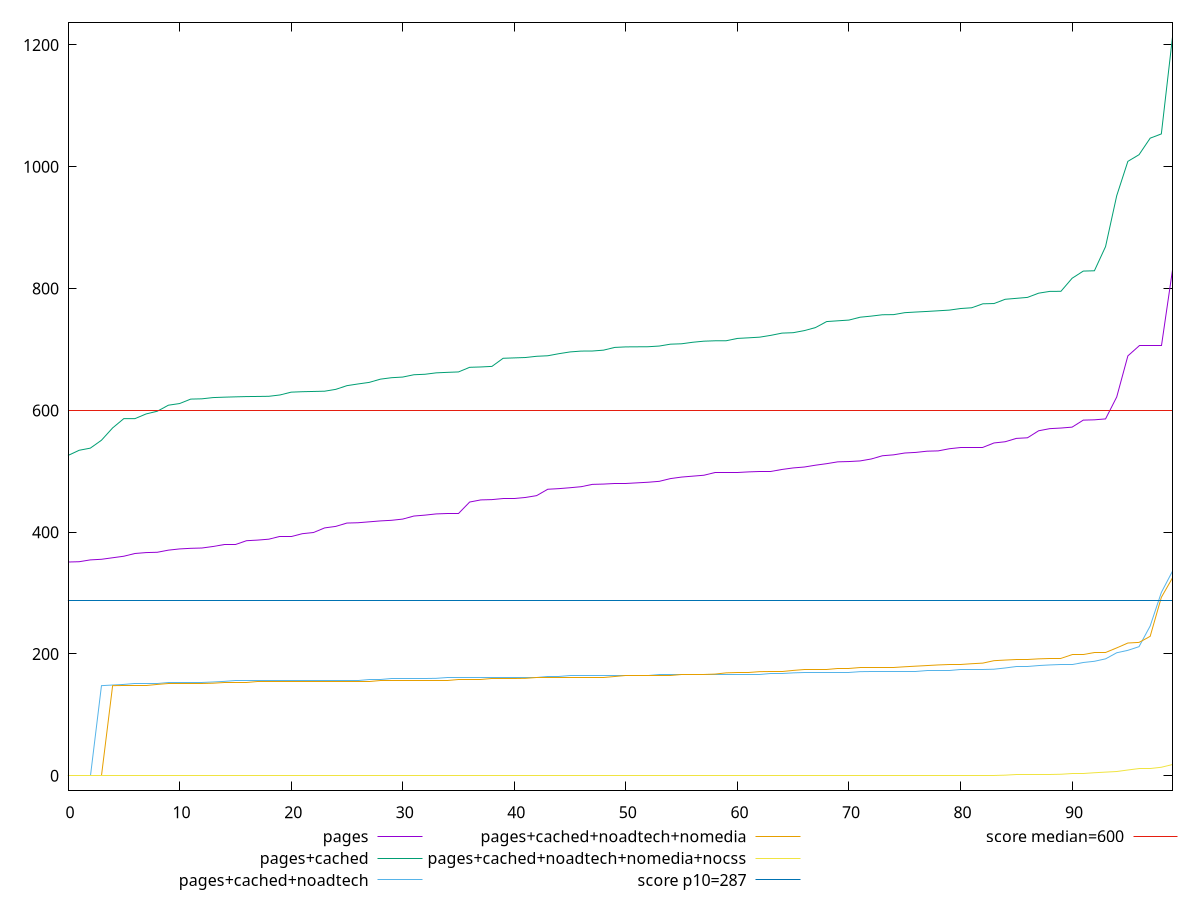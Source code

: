 reset

$pages <<EOF
0 351
1 351.5
2 354.5
3 355.5
4 358
5 360.5
6 365.0000000000009
7 366.50000000000273
8 367
9 370.5
10 372.5
11 373.5000000000009
12 374.0000000000009
13 376.5
14 380.4999999999991
15 380.5
16 386
17 387
18 388.5
19 392.5
20 392.5
21 397.5000000000009
22 399.44900000000075
23 407
24 409.4999999999991
25 415
26 415.4999999999991
27 417.0000000000018
28 418.5000000000018
29 419.5
30 421.5
31 426.5
32 428.0000000000009
33 430
34 431
35 431.0000000000009
36 449.5
37 453
38 453.5
39 455.99999999999955
40 456
41 457
42 460
43 470.50000000000045
44 471.5
45 473
46 474.6935000000001
47 478.5
48 479.0000000000009
49 479.5
50 479.5
51 481
52 482
53 483.5
54 488
55 490.5
56 492
57 493.4999999999991
58 498
59 498.4999999999991
60 498.4999999999991
61 499
62 499.4999999999991
63 499.5
64 503
65 505.5
66 507
67 510
68 512.4999999999991
69 515.5000000000009
70 515.9999999999995
71 517
72 520.1934999999999
73 525.5
74 527
75 530
76 531
77 533.0000000000009
78 533.5
79 537
80 539
81 539.4999999999991
82 539.5
83 546.5000000000009
84 548.5000000000009
85 554.0000000000009
86 555
87 566.4999999999991
88 570
89 571
90 572.5
91 584
92 584.5
93 585.9999999999982
94 622
95 689.4999999999991
96 706.9999999999991
97 706.9999999999995
98 706.9999999999995
99 830.5
EOF

$pagesCached <<EOF
0 526
1 534.5
2 538.0000000000009
3 551
4 571.219000000001
5 586.4460000000008
6 586.4789999999994
7 594.1460000000006
8 598.6120000000001
9 608.5139999999983
10 611.2249999999995
11 618.5349999999999
12 618.9770000000008
13 621.0190000000002
14 621.692
15 622.215000000001
16 622.6849999999995
17 622.866
18 623.1310000000003
19 625.3169999999991
20 629.9249999999975
21 630.6609999999991
22 631.0800000000008
23 631.4999999999991
24 634.5240000000003
25 640.5910000000013
26 643.3990000000003
27 645.9679999999998
28 651.2669999999989
29 653.6589999999997
30 654.7210000000005
31 658.5059999999994
32 659.3119999999999
33 661.6290000000008
34 662.4530000000004
35 663.1370000000006
36 670.7305000000015
37 671.299
38 672.2470000000012
39 685.5514999999996
40 686.1959999999981
41 686.7989999999991
42 688.8205000000007
43 689.6899999999996
44 693.089500000001
45 695.9809999999998
46 697.3720000000021
47 697.480999999997
48 698.9110000000001
49 703.3840000000009
50 704.2530000000006
51 704.3855000000003
52 704.5170000000016
53 705.6504999999979
54 708.723
55 709.3610000000017
56 711.8639999999996
57 713.6485000000002
58 714.2759999999998
59 714.366
60 718.1524999999992
61 719.1485000000011
62 720.2399999999998
63 723.2154999999993
64 726.8845000000001
65 727.5739999999996
66 731
67 736
68 745.8469999999998
69 747.0859999999993
70 748.2940000000008
71 752.9950000000008
72 754.8050000000003
73 757.0244999999986
74 757.2484999999997
75 760.451
76 761.5
77 762.4589999999989
78 763.5490000000009
79 764.6594999999998
80 767.2330000000011
81 768.5135
82 775.0049999999992
83 775.4375
84 782.424
85 783.973
86 785.5269999999991
87 792.4560000000001
88 795.3885
89 795.5319999999992
90 816.9324999999999
91 828.7320000000018
92 829.2385000000013
93 868.9379999999992
94 952.5
95 1008.9570000000003
96 1019.8379999999988
97 1047
98 1053.9704999999994
99 1213
EOF

$pagesCachedNoadtech <<EOF
0 0
1 0
2 0
3 148
4 149
5 150
6 151
7 151
8 151.00000000000023
9 152.99999999999955
10 152.99999999999977
11 153
12 153
13 153.99999999999977
14 155
15 155.99999999999977
16 156
17 156
18 156
19 156
20 156
21 156.00000000000023
22 156.99999999999955
23 156.99999999999955
24 156.99999999999977
25 156.99999999999977
26 157
27 157.99999999999977
28 157.99999999999977
29 158.99999999999955
30 159
31 159
32 159
33 160
34 161
35 161.00000000000023
36 162
37 162
38 162
39 162
40 162
41 162
42 162
43 162.99999999999955
44 163
45 164
46 164.00000000000023
47 164.99999999999977
48 165
49 165
50 165
51 165
52 165
53 165.99999999999955
54 165.99999999999977
55 166.99999999999977
56 167
57 167
58 167
59 167
60 167
61 167.00000000000023
62 167.00000000000023
63 167.99999999999977
64 168
65 169
66 169.99999999999955
67 169.99999999999955
68 170
69 170
70 170
71 171
72 171.99999999999955
73 171.99999999999977
74 172
75 172
76 172
77 172.99999999999977
78 172.99999999999977
79 173.00000000000023
80 173.99999999999977
81 174
82 174
83 175
84 177
85 178.99999999999955
86 178.99999999999977
87 181.00000000000023
88 182.00000000000023
89 182.99999999999977
90 183
91 186.00000000000023
92 188
93 192
94 202
95 206
96 211.99999999999977
97 245.99999999999977
98 300.9999999999993
99 336
EOF

$pagesCachedNoadtechNomedia <<EOF
0 0
1 0
2 0
3 0
4 148
5 148.99999999999977
6 149
7 149.00000000000023
8 150
9 150.99999999999977
10 150.99999999999977
11 151
12 151
13 152
14 153
15 153
16 153
17 154
18 154
19 154
20 154
21 154.99999999999955
22 154.99999999999977
23 154.99999999999977
24 154.99999999999977
25 155
26 155
27 155
28 155.99999999999977
29 155.99999999999977
30 156.00000000000023
31 156.99999999999977
32 157
33 157.00000000000023
34 157.00000000000045
35 157.99999999999955
36 157.99999999999977
37 158
38 158.99999999999977
39 159
40 159
41 159.99999999999955
42 160.99999999999977
43 161
44 161
45 161
46 161
47 161.99999999999955
48 162
49 162.99999999999977
50 163.99999999999955
51 164
52 164.00000000000023
53 165
54 165
55 165.99999999999977
56 165.99999999999977
57 166
58 167
59 169
60 169.99999999999977
61 170
62 170.99999999999955
63 172
64 172.00000000000023
65 173
66 174.99999999999955
67 175
68 175
69 176
70 176
71 176.99999999999955
72 177
73 177.99999999999977
74 178
75 178.99999999999977
76 180.00000000000023
77 180.99999999999977
78 182.00000000000023
79 182.99999999999977
80 183
81 183.99999999999955
82 184.99999999999977
83 189
84 190
85 190.99999999999977
86 191.00000000000023
87 192
88 193
89 193
90 199
91 199
92 202
93 202
94 210
95 218
96 219
97 229
98 293.00000000000045
99 325
EOF

$pagesCachedNoadtechNomediaNocss <<EOF
0 0
1 0
2 0
3 0
4 0
5 0
6 0
7 0
8 0
9 0
10 0
11 0
12 0
13 0
14 0
15 0
16 0
17 0
18 0
19 0
20 0
21 0
22 0
23 0
24 0
25 0
26 0
27 0
28 0
29 0
30 0
31 0
32 0
33 0
34 0
35 0
36 0
37 0
38 0
39 0
40 0
41 0
42 0
43 0
44 0
45 0
46 0
47 0
48 0
49 0
50 0
51 0
52 0
53 0
54 0
55 0
56 0
57 0
58 0
59 0
60 0
61 0
62 0
63 0
64 0
65 0
66 0
67 0
68 0
69 0
70 0
71 0
72 0
73 0
74 0
75 0
76 0
77 0
78 0
79 0
80 0
81 0
82 0
83 0
84 1.0000000000001137
85 1.4999999999998863
86 1.5
87 2
88 2
89 2.5
90 3
91 3
92 5
93 6
94 7
95 9.5
96 12
97 12
98 14.000000000000114
99 18.5
EOF

set key outside below
set xrange [0:99]
set yrange [-24.26:1237.26]
set trange [-24.26:1237.26]
set terminal svg size 640, 580 enhanced background rgb 'white'
set output "report_00012_2021-02-09T11:01:39.952Z/total-blocking-time/comparison/sorted/all_raw.svg"

plot $pages title "pages" with line, \
     $pagesCached title "pages+cached" with line, \
     $pagesCachedNoadtech title "pages+cached+noadtech" with line, \
     $pagesCachedNoadtechNomedia title "pages+cached+noadtech+nomedia" with line, \
     $pagesCachedNoadtechNomediaNocss title "pages+cached+noadtech+nomedia+nocss" with line, \
     287 title "score p10=287", \
     600 title "score median=600"

reset
